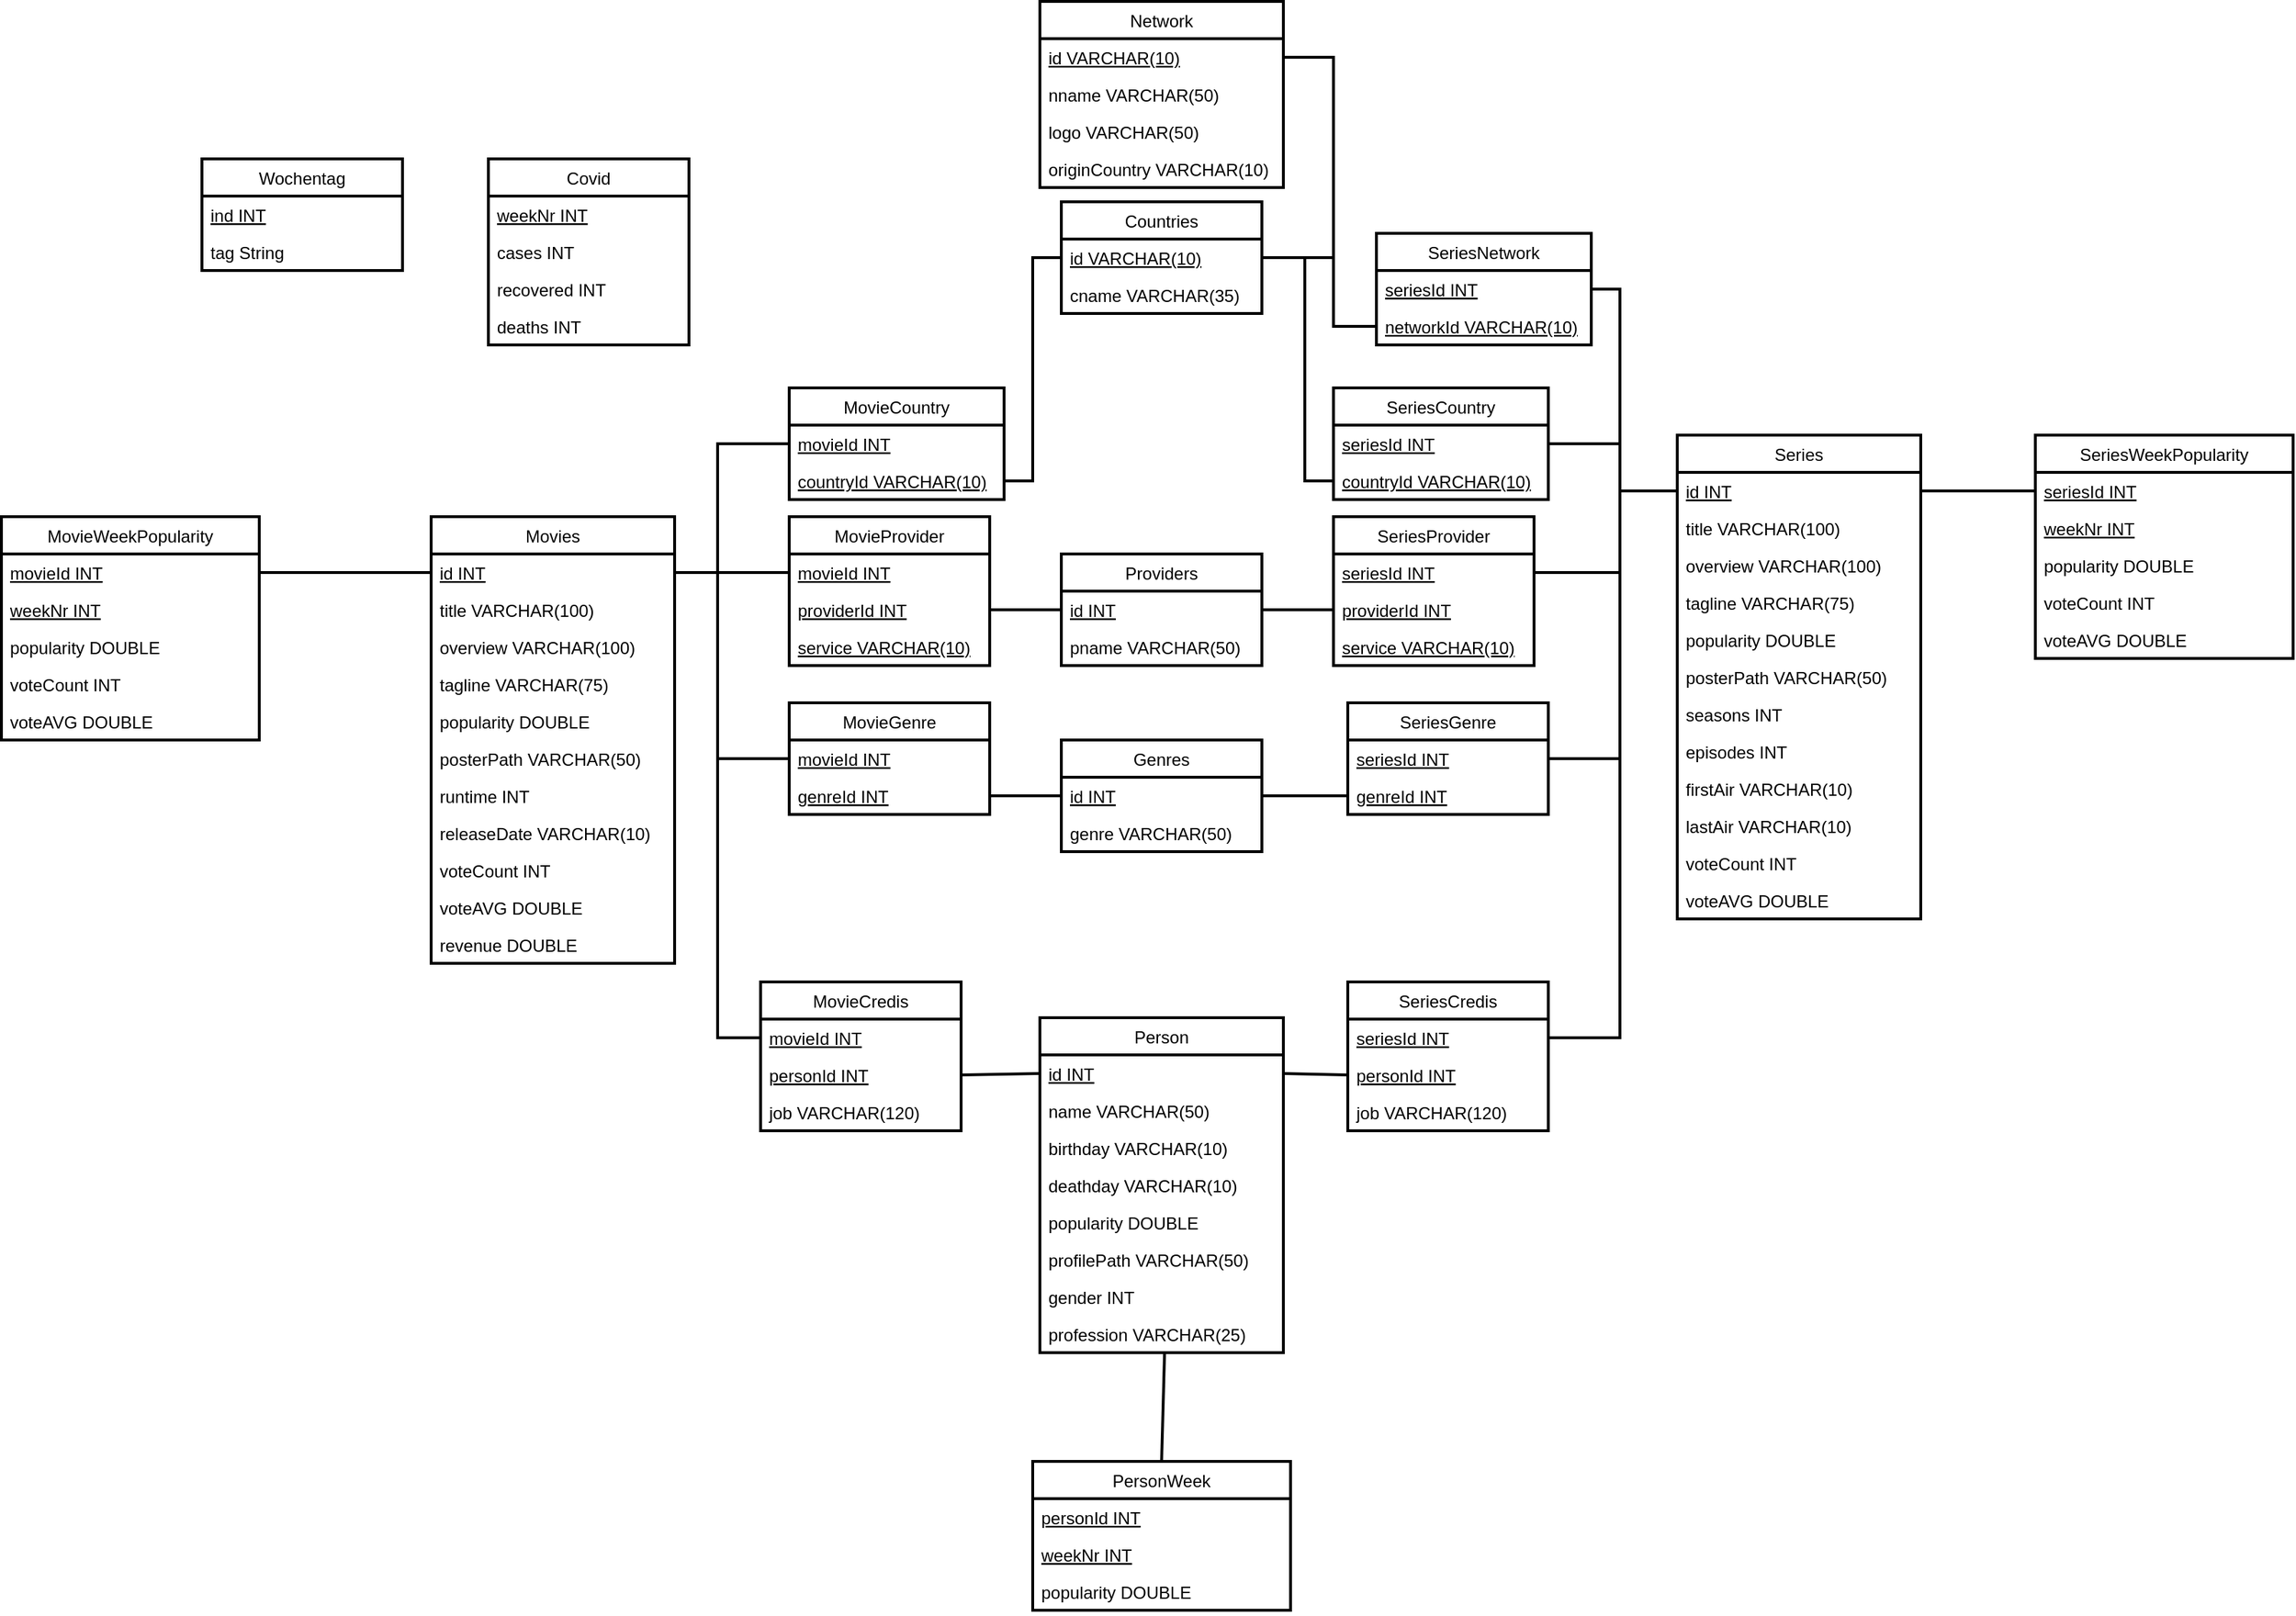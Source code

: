 <mxfile version="14.5.1" type="device"><diagram id="N5qf4eB5oFfuKfm-KICG" name="Seite-1"><mxGraphModel dx="1913" dy="1975" grid="1" gridSize="10" guides="1" tooltips="1" connect="1" arrows="1" fold="1" page="1" pageScale="1" pageWidth="827" pageHeight="1169" math="0" shadow="0"><root><mxCell id="0"/><mxCell id="1" parent="0"/><mxCell id="NU0fD-DpiRiLu9Qi3g50-1" value="Covid" style="swimlane;fontStyle=0;childLayout=stackLayout;horizontal=1;startSize=26;fillColor=none;horizontalStack=0;resizeParent=1;resizeParentMax=0;resizeLast=0;collapsible=1;marginBottom=0;strokeWidth=2;" parent="1" vertex="1"><mxGeometry x="120" y="80" width="140" height="130" as="geometry"/></mxCell><mxCell id="NU0fD-DpiRiLu9Qi3g50-2" value="weekNr INT" style="text;strokeColor=none;fillColor=none;align=left;verticalAlign=top;spacingLeft=4;spacingRight=4;overflow=hidden;rotatable=0;points=[[0,0.5],[1,0.5]];portConstraint=eastwest;fontStyle=4;strokeWidth=2;" parent="NU0fD-DpiRiLu9Qi3g50-1" vertex="1"><mxGeometry y="26" width="140" height="26" as="geometry"/></mxCell><mxCell id="NU0fD-DpiRiLu9Qi3g50-3" value="cases INT" style="text;strokeColor=none;fillColor=none;align=left;verticalAlign=top;spacingLeft=4;spacingRight=4;overflow=hidden;rotatable=0;points=[[0,0.5],[1,0.5]];portConstraint=eastwest;strokeWidth=2;" parent="NU0fD-DpiRiLu9Qi3g50-1" vertex="1"><mxGeometry y="52" width="140" height="26" as="geometry"/></mxCell><mxCell id="NU0fD-DpiRiLu9Qi3g50-4" value="recovered INT" style="text;strokeColor=none;fillColor=none;align=left;verticalAlign=top;spacingLeft=4;spacingRight=4;overflow=hidden;rotatable=0;points=[[0,0.5],[1,0.5]];portConstraint=eastwest;strokeWidth=2;" parent="NU0fD-DpiRiLu9Qi3g50-1" vertex="1"><mxGeometry y="78" width="140" height="26" as="geometry"/></mxCell><mxCell id="NU0fD-DpiRiLu9Qi3g50-5" value="deaths INT" style="text;strokeColor=none;fillColor=none;align=left;verticalAlign=top;spacingLeft=4;spacingRight=4;overflow=hidden;rotatable=0;points=[[0,0.5],[1,0.5]];portConstraint=eastwest;strokeWidth=2;" parent="NU0fD-DpiRiLu9Qi3g50-1" vertex="1"><mxGeometry y="104" width="140" height="26" as="geometry"/></mxCell><mxCell id="NU0fD-DpiRiLu9Qi3g50-6" value="Countries" style="swimlane;fontStyle=0;childLayout=stackLayout;horizontal=1;startSize=26;fillColor=none;horizontalStack=0;resizeParent=1;resizeParentMax=0;resizeLast=0;collapsible=1;marginBottom=0;strokeWidth=2;" parent="1" vertex="1"><mxGeometry x="520" y="110" width="140" height="78" as="geometry"/></mxCell><mxCell id="NU0fD-DpiRiLu9Qi3g50-7" value="id VARCHAR(10)" style="text;strokeColor=none;fillColor=none;align=left;verticalAlign=top;spacingLeft=4;spacingRight=4;overflow=hidden;rotatable=0;points=[[0,0.5],[1,0.5]];portConstraint=eastwest;fontStyle=4;strokeWidth=2;" parent="NU0fD-DpiRiLu9Qi3g50-6" vertex="1"><mxGeometry y="26" width="140" height="26" as="geometry"/></mxCell><mxCell id="NU0fD-DpiRiLu9Qi3g50-8" value="cname VARCHAR(35)" style="text;strokeColor=none;fillColor=none;align=left;verticalAlign=top;spacingLeft=4;spacingRight=4;overflow=hidden;rotatable=0;points=[[0,0.5],[1,0.5]];portConstraint=eastwest;strokeWidth=2;" parent="NU0fD-DpiRiLu9Qi3g50-6" vertex="1"><mxGeometry y="52" width="140" height="26" as="geometry"/></mxCell><mxCell id="NU0fD-DpiRiLu9Qi3g50-11" value="Providers" style="swimlane;fontStyle=0;childLayout=stackLayout;horizontal=1;startSize=26;fillColor=none;horizontalStack=0;resizeParent=1;resizeParentMax=0;resizeLast=0;collapsible=1;marginBottom=0;strokeWidth=2;" parent="1" vertex="1"><mxGeometry x="520" y="356" width="140" height="78" as="geometry"/></mxCell><mxCell id="NU0fD-DpiRiLu9Qi3g50-12" value="id INT" style="text;strokeColor=none;fillColor=none;align=left;verticalAlign=top;spacingLeft=4;spacingRight=4;overflow=hidden;rotatable=0;points=[[0,0.5],[1,0.5]];portConstraint=eastwest;fontStyle=4;strokeWidth=2;" parent="NU0fD-DpiRiLu9Qi3g50-11" vertex="1"><mxGeometry y="26" width="140" height="26" as="geometry"/></mxCell><mxCell id="NU0fD-DpiRiLu9Qi3g50-13" value="pname VARCHAR(50)" style="text;strokeColor=none;fillColor=none;align=left;verticalAlign=top;spacingLeft=4;spacingRight=4;overflow=hidden;rotatable=0;points=[[0,0.5],[1,0.5]];portConstraint=eastwest;strokeWidth=2;" parent="NU0fD-DpiRiLu9Qi3g50-11" vertex="1"><mxGeometry y="52" width="140" height="26" as="geometry"/></mxCell><mxCell id="NU0fD-DpiRiLu9Qi3g50-14" value="Network" style="swimlane;fontStyle=0;childLayout=stackLayout;horizontal=1;startSize=26;fillColor=none;horizontalStack=0;resizeParent=1;resizeParentMax=0;resizeLast=0;collapsible=1;marginBottom=0;strokeWidth=2;" parent="1" vertex="1"><mxGeometry x="505" y="-30" width="170" height="130" as="geometry"/></mxCell><mxCell id="NU0fD-DpiRiLu9Qi3g50-15" value="id VARCHAR(10)" style="text;strokeColor=none;fillColor=none;align=left;verticalAlign=top;spacingLeft=4;spacingRight=4;overflow=hidden;rotatable=0;points=[[0,0.5],[1,0.5]];portConstraint=eastwest;fontStyle=4;strokeWidth=2;" parent="NU0fD-DpiRiLu9Qi3g50-14" vertex="1"><mxGeometry y="26" width="170" height="26" as="geometry"/></mxCell><mxCell id="NU0fD-DpiRiLu9Qi3g50-16" value="nname VARCHAR(50)" style="text;strokeColor=none;fillColor=none;align=left;verticalAlign=top;spacingLeft=4;spacingRight=4;overflow=hidden;rotatable=0;points=[[0,0.5],[1,0.5]];portConstraint=eastwest;strokeWidth=2;" parent="NU0fD-DpiRiLu9Qi3g50-14" vertex="1"><mxGeometry y="52" width="170" height="26" as="geometry"/></mxCell><mxCell id="NU0fD-DpiRiLu9Qi3g50-17" value="logo VARCHAR(50)" style="text;strokeColor=none;fillColor=none;align=left;verticalAlign=top;spacingLeft=4;spacingRight=4;overflow=hidden;rotatable=0;points=[[0,0.5],[1,0.5]];portConstraint=eastwest;strokeWidth=2;" parent="NU0fD-DpiRiLu9Qi3g50-14" vertex="1"><mxGeometry y="78" width="170" height="26" as="geometry"/></mxCell><mxCell id="NU0fD-DpiRiLu9Qi3g50-18" value="originCountry VARCHAR(10)" style="text;strokeColor=none;fillColor=none;align=left;verticalAlign=top;spacingLeft=4;spacingRight=4;overflow=hidden;rotatable=0;points=[[0,0.5],[1,0.5]];portConstraint=eastwest;strokeWidth=2;" parent="NU0fD-DpiRiLu9Qi3g50-14" vertex="1"><mxGeometry y="104" width="170" height="26" as="geometry"/></mxCell><mxCell id="NU0fD-DpiRiLu9Qi3g50-20" value="Movies" style="swimlane;fontStyle=0;childLayout=stackLayout;horizontal=1;startSize=26;fillColor=none;horizontalStack=0;resizeParent=1;resizeParentMax=0;resizeLast=0;collapsible=1;marginBottom=0;strokeWidth=2;" parent="1" vertex="1"><mxGeometry x="80" y="330" width="170" height="312" as="geometry"/></mxCell><mxCell id="NU0fD-DpiRiLu9Qi3g50-21" value="id INT" style="text;strokeColor=none;fillColor=none;align=left;verticalAlign=top;spacingLeft=4;spacingRight=4;overflow=hidden;rotatable=0;points=[[0,0.5],[1,0.5]];portConstraint=eastwest;fontStyle=4;strokeWidth=2;" parent="NU0fD-DpiRiLu9Qi3g50-20" vertex="1"><mxGeometry y="26" width="170" height="26" as="geometry"/></mxCell><mxCell id="NU0fD-DpiRiLu9Qi3g50-22" value="title VARCHAR(100)" style="text;strokeColor=none;fillColor=none;align=left;verticalAlign=top;spacingLeft=4;spacingRight=4;overflow=hidden;rotatable=0;points=[[0,0.5],[1,0.5]];portConstraint=eastwest;strokeWidth=2;" parent="NU0fD-DpiRiLu9Qi3g50-20" vertex="1"><mxGeometry y="52" width="170" height="26" as="geometry"/></mxCell><mxCell id="NU0fD-DpiRiLu9Qi3g50-23" value="overview VARCHAR(100)" style="text;strokeColor=none;fillColor=none;align=left;verticalAlign=top;spacingLeft=4;spacingRight=4;overflow=hidden;rotatable=0;points=[[0,0.5],[1,0.5]];portConstraint=eastwest;strokeWidth=2;" parent="NU0fD-DpiRiLu9Qi3g50-20" vertex="1"><mxGeometry y="78" width="170" height="26" as="geometry"/></mxCell><mxCell id="NU0fD-DpiRiLu9Qi3g50-28" value="tagline VARCHAR(75)" style="text;strokeColor=none;fillColor=none;align=left;verticalAlign=top;spacingLeft=4;spacingRight=4;overflow=hidden;rotatable=0;points=[[0,0.5],[1,0.5]];portConstraint=eastwest;strokeWidth=2;" parent="NU0fD-DpiRiLu9Qi3g50-20" vertex="1"><mxGeometry y="104" width="170" height="26" as="geometry"/></mxCell><mxCell id="NU0fD-DpiRiLu9Qi3g50-24" value="popularity DOUBLE" style="text;strokeColor=none;fillColor=none;align=left;verticalAlign=top;spacingLeft=4;spacingRight=4;overflow=hidden;rotatable=0;points=[[0,0.5],[1,0.5]];portConstraint=eastwest;strokeWidth=2;" parent="NU0fD-DpiRiLu9Qi3g50-20" vertex="1"><mxGeometry y="130" width="170" height="26" as="geometry"/></mxCell><mxCell id="NU0fD-DpiRiLu9Qi3g50-30" value="posterPath VARCHAR(50)" style="text;strokeColor=none;fillColor=none;align=left;verticalAlign=top;spacingLeft=4;spacingRight=4;overflow=hidden;rotatable=0;points=[[0,0.5],[1,0.5]];portConstraint=eastwest;strokeWidth=2;" parent="NU0fD-DpiRiLu9Qi3g50-20" vertex="1"><mxGeometry y="156" width="170" height="26" as="geometry"/></mxCell><mxCell id="NU0fD-DpiRiLu9Qi3g50-26" value="runtime INT" style="text;strokeColor=none;fillColor=none;align=left;verticalAlign=top;spacingLeft=4;spacingRight=4;overflow=hidden;rotatable=0;points=[[0,0.5],[1,0.5]];portConstraint=eastwest;strokeWidth=2;" parent="NU0fD-DpiRiLu9Qi3g50-20" vertex="1"><mxGeometry y="182" width="170" height="26" as="geometry"/></mxCell><mxCell id="NU0fD-DpiRiLu9Qi3g50-31" value="releaseDate VARCHAR(10)" style="text;strokeColor=none;fillColor=none;align=left;verticalAlign=top;spacingLeft=4;spacingRight=4;overflow=hidden;rotatable=0;points=[[0,0.5],[1,0.5]];portConstraint=eastwest;strokeWidth=2;" parent="NU0fD-DpiRiLu9Qi3g50-20" vertex="1"><mxGeometry y="208" width="170" height="26" as="geometry"/></mxCell><mxCell id="NU0fD-DpiRiLu9Qi3g50-25" value="voteCount INT" style="text;strokeColor=none;fillColor=none;align=left;verticalAlign=top;spacingLeft=4;spacingRight=4;overflow=hidden;rotatable=0;points=[[0,0.5],[1,0.5]];portConstraint=eastwest;strokeWidth=2;" parent="NU0fD-DpiRiLu9Qi3g50-20" vertex="1"><mxGeometry y="234" width="170" height="26" as="geometry"/></mxCell><mxCell id="NU0fD-DpiRiLu9Qi3g50-27" value="voteAVG DOUBLE" style="text;strokeColor=none;fillColor=none;align=left;verticalAlign=top;spacingLeft=4;spacingRight=4;overflow=hidden;rotatable=0;points=[[0,0.5],[1,0.5]];portConstraint=eastwest;strokeWidth=2;" parent="NU0fD-DpiRiLu9Qi3g50-20" vertex="1"><mxGeometry y="260" width="170" height="26" as="geometry"/></mxCell><mxCell id="NU0fD-DpiRiLu9Qi3g50-29" value="revenue DOUBLE" style="text;strokeColor=none;fillColor=none;align=left;verticalAlign=top;spacingLeft=4;spacingRight=4;overflow=hidden;rotatable=0;points=[[0,0.5],[1,0.5]];portConstraint=eastwest;strokeWidth=2;" parent="NU0fD-DpiRiLu9Qi3g50-20" vertex="1"><mxGeometry y="286" width="170" height="26" as="geometry"/></mxCell><mxCell id="NU0fD-DpiRiLu9Qi3g50-32" value="MovieProvider" style="swimlane;fontStyle=0;childLayout=stackLayout;horizontal=1;startSize=26;fillColor=none;horizontalStack=0;resizeParent=1;resizeParentMax=0;resizeLast=0;collapsible=1;marginBottom=0;strokeWidth=2;" parent="1" vertex="1"><mxGeometry x="330" y="330" width="140" height="104" as="geometry"/></mxCell><mxCell id="NU0fD-DpiRiLu9Qi3g50-33" value="movieId INT" style="text;strokeColor=none;fillColor=none;align=left;verticalAlign=top;spacingLeft=4;spacingRight=4;overflow=hidden;rotatable=0;points=[[0,0.5],[1,0.5]];portConstraint=eastwest;fontStyle=4;strokeWidth=2;" parent="NU0fD-DpiRiLu9Qi3g50-32" vertex="1"><mxGeometry y="26" width="140" height="26" as="geometry"/></mxCell><mxCell id="NU0fD-DpiRiLu9Qi3g50-35" value="providerId INT" style="text;strokeColor=none;fillColor=none;align=left;verticalAlign=top;spacingLeft=4;spacingRight=4;overflow=hidden;rotatable=0;points=[[0,0.5],[1,0.5]];portConstraint=eastwest;fontStyle=4;strokeWidth=2;" parent="NU0fD-DpiRiLu9Qi3g50-32" vertex="1"><mxGeometry y="52" width="140" height="26" as="geometry"/></mxCell><mxCell id="NU0fD-DpiRiLu9Qi3g50-36" value="service VARCHAR(10)" style="text;strokeColor=none;fillColor=none;align=left;verticalAlign=top;spacingLeft=4;spacingRight=4;overflow=hidden;rotatable=0;points=[[0,0.5],[1,0.5]];portConstraint=eastwest;fontStyle=4;strokeWidth=2;" parent="NU0fD-DpiRiLu9Qi3g50-32" vertex="1"><mxGeometry y="78" width="140" height="26" as="geometry"/></mxCell><mxCell id="NU0fD-DpiRiLu9Qi3g50-37" value="" style="endArrow=none;html=1;rounded=0;exitX=1;exitY=0.5;exitDx=0;exitDy=0;entryX=0;entryY=0.5;entryDx=0;entryDy=0;strokeWidth=2;" parent="1" source="NU0fD-DpiRiLu9Qi3g50-35" target="NU0fD-DpiRiLu9Qi3g50-12" edge="1"><mxGeometry relative="1" as="geometry"><mxPoint x="560" y="430" as="sourcePoint"/><mxPoint x="720" y="430" as="targetPoint"/><Array as="points"><mxPoint x="500" y="395"/></Array></mxGeometry></mxCell><mxCell id="NU0fD-DpiRiLu9Qi3g50-38" value="" style="endArrow=none;html=1;rounded=0;exitX=0;exitY=0.5;exitDx=0;exitDy=0;entryX=1;entryY=0.5;entryDx=0;entryDy=0;strokeWidth=2;" parent="1" source="NU0fD-DpiRiLu9Qi3g50-33" target="NU0fD-DpiRiLu9Qi3g50-21" edge="1"><mxGeometry relative="1" as="geometry"><mxPoint x="440" y="530" as="sourcePoint"/><mxPoint x="600" y="530" as="targetPoint"/></mxGeometry></mxCell><mxCell id="NU0fD-DpiRiLu9Qi3g50-39" value="Genres" style="swimlane;fontStyle=0;childLayout=stackLayout;horizontal=1;startSize=26;fillColor=none;horizontalStack=0;resizeParent=1;resizeParentMax=0;resizeLast=0;collapsible=1;marginBottom=0;strokeWidth=2;" parent="1" vertex="1"><mxGeometry x="520" y="486" width="140" height="78" as="geometry"/></mxCell><mxCell id="NU0fD-DpiRiLu9Qi3g50-40" value="id INT" style="text;strokeColor=none;fillColor=none;align=left;verticalAlign=top;spacingLeft=4;spacingRight=4;overflow=hidden;rotatable=0;points=[[0,0.5],[1,0.5]];portConstraint=eastwest;fontStyle=4;strokeWidth=2;" parent="NU0fD-DpiRiLu9Qi3g50-39" vertex="1"><mxGeometry y="26" width="140" height="26" as="geometry"/></mxCell><mxCell id="NU0fD-DpiRiLu9Qi3g50-41" value="genre VARCHAR(50)" style="text;strokeColor=none;fillColor=none;align=left;verticalAlign=top;spacingLeft=4;spacingRight=4;overflow=hidden;rotatable=0;points=[[0,0.5],[1,0.5]];portConstraint=eastwest;strokeWidth=2;" parent="NU0fD-DpiRiLu9Qi3g50-39" vertex="1"><mxGeometry y="52" width="140" height="26" as="geometry"/></mxCell><mxCell id="NU0fD-DpiRiLu9Qi3g50-42" value="MovieGenre" style="swimlane;fontStyle=0;childLayout=stackLayout;horizontal=1;startSize=26;fillColor=none;horizontalStack=0;resizeParent=1;resizeParentMax=0;resizeLast=0;collapsible=1;marginBottom=0;strokeWidth=2;" parent="1" vertex="1"><mxGeometry x="330" y="460" width="140" height="78" as="geometry"/></mxCell><mxCell id="NU0fD-DpiRiLu9Qi3g50-43" value="movieId INT" style="text;strokeColor=none;fillColor=none;align=left;verticalAlign=top;spacingLeft=4;spacingRight=4;overflow=hidden;rotatable=0;points=[[0,0.5],[1,0.5]];portConstraint=eastwest;fontStyle=4;strokeWidth=2;" parent="NU0fD-DpiRiLu9Qi3g50-42" vertex="1"><mxGeometry y="26" width="140" height="26" as="geometry"/></mxCell><mxCell id="NU0fD-DpiRiLu9Qi3g50-44" value="genreId INT" style="text;strokeColor=none;fillColor=none;align=left;verticalAlign=top;spacingLeft=4;spacingRight=4;overflow=hidden;rotatable=0;points=[[0,0.5],[1,0.5]];portConstraint=eastwest;fontStyle=4;strokeWidth=2;" parent="NU0fD-DpiRiLu9Qi3g50-42" vertex="1"><mxGeometry y="52" width="140" height="26" as="geometry"/></mxCell><mxCell id="NU0fD-DpiRiLu9Qi3g50-46" value="" style="endArrow=none;html=1;rounded=0;exitX=1;exitY=0.5;exitDx=0;exitDy=0;entryX=0;entryY=0.5;entryDx=0;entryDy=0;strokeWidth=2;" parent="1" source="NU0fD-DpiRiLu9Qi3g50-44" target="NU0fD-DpiRiLu9Qi3g50-40" edge="1"><mxGeometry relative="1" as="geometry"><mxPoint x="470" y="570" as="sourcePoint"/><mxPoint x="630" y="570" as="targetPoint"/></mxGeometry></mxCell><mxCell id="NU0fD-DpiRiLu9Qi3g50-47" value="" style="endArrow=none;html=1;rounded=0;exitX=1;exitY=0.5;exitDx=0;exitDy=0;entryX=0;entryY=0.5;entryDx=0;entryDy=0;strokeWidth=2;" parent="1" source="NU0fD-DpiRiLu9Qi3g50-21" target="NU0fD-DpiRiLu9Qi3g50-43" edge="1"><mxGeometry relative="1" as="geometry"><mxPoint x="300" y="600" as="sourcePoint"/><mxPoint x="460" y="600" as="targetPoint"/><Array as="points"><mxPoint x="280" y="369"/><mxPoint x="280" y="499"/></Array></mxGeometry></mxCell><mxCell id="NU0fD-DpiRiLu9Qi3g50-48" value="MovieCountry" style="swimlane;fontStyle=0;childLayout=stackLayout;horizontal=1;startSize=26;fillColor=none;horizontalStack=0;resizeParent=1;resizeParentMax=0;resizeLast=0;collapsible=1;marginBottom=0;strokeWidth=2;" parent="1" vertex="1"><mxGeometry x="330" y="240" width="150" height="78" as="geometry"/></mxCell><mxCell id="NU0fD-DpiRiLu9Qi3g50-49" value="movieId INT" style="text;strokeColor=none;fillColor=none;align=left;verticalAlign=top;spacingLeft=4;spacingRight=4;overflow=hidden;rotatable=0;points=[[0,0.5],[1,0.5]];portConstraint=eastwest;fontStyle=4;strokeWidth=2;" parent="NU0fD-DpiRiLu9Qi3g50-48" vertex="1"><mxGeometry y="26" width="150" height="26" as="geometry"/></mxCell><mxCell id="NU0fD-DpiRiLu9Qi3g50-50" value="countryId VARCHAR(10)" style="text;strokeColor=none;fillColor=none;align=left;verticalAlign=top;spacingLeft=4;spacingRight=4;overflow=hidden;rotatable=0;points=[[0,0.5],[1,0.5]];portConstraint=eastwest;fontStyle=4;strokeWidth=2;" parent="NU0fD-DpiRiLu9Qi3g50-48" vertex="1"><mxGeometry y="52" width="150" height="26" as="geometry"/></mxCell><mxCell id="NU0fD-DpiRiLu9Qi3g50-51" value="" style="endArrow=none;html=1;rounded=0;exitX=1;exitY=0.5;exitDx=0;exitDy=0;entryX=0;entryY=0.5;entryDx=0;entryDy=0;strokeWidth=2;" parent="1" source="NU0fD-DpiRiLu9Qi3g50-21" target="NU0fD-DpiRiLu9Qi3g50-49" edge="1"><mxGeometry relative="1" as="geometry"><mxPoint x="210" y="300" as="sourcePoint"/><mxPoint x="370" y="300" as="targetPoint"/><Array as="points"><mxPoint x="280" y="369"/><mxPoint x="280" y="279"/></Array></mxGeometry></mxCell><mxCell id="NU0fD-DpiRiLu9Qi3g50-52" value="" style="endArrow=none;html=1;rounded=0;entryX=1;entryY=0.5;entryDx=0;entryDy=0;exitX=0;exitY=0.5;exitDx=0;exitDy=0;strokeWidth=2;" parent="1" source="NU0fD-DpiRiLu9Qi3g50-7" target="NU0fD-DpiRiLu9Qi3g50-50" edge="1"><mxGeometry relative="1" as="geometry"><mxPoint x="550" y="149" as="sourcePoint"/><mxPoint x="680" y="190" as="targetPoint"/><Array as="points"><mxPoint x="500" y="149"/><mxPoint x="500" y="305"/></Array></mxGeometry></mxCell><mxCell id="NU0fD-DpiRiLu9Qi3g50-53" value="" style="endArrow=none;html=1;rounded=0;exitX=1;exitY=0.5;exitDx=0;exitDy=0;entryX=1;entryY=0.5;entryDx=0;entryDy=0;strokeWidth=2;" parent="1" source="NU0fD-DpiRiLu9Qi3g50-7" target="NU0fD-DpiRiLu9Qi3g50-15" edge="1"><mxGeometry relative="1" as="geometry"><mxPoint x="730" y="210" as="sourcePoint"/><mxPoint x="740" y="97" as="targetPoint"/><Array as="points"><mxPoint x="710" y="149"/><mxPoint x="710" y="9"/></Array></mxGeometry></mxCell><mxCell id="NU0fD-DpiRiLu9Qi3g50-54" value="MovieWeekPopularity" style="swimlane;fontStyle=0;childLayout=stackLayout;horizontal=1;startSize=26;fillColor=none;horizontalStack=0;resizeParent=1;resizeParentMax=0;resizeLast=0;collapsible=1;marginBottom=0;strokeWidth=2;" parent="1" vertex="1"><mxGeometry x="-220" y="330" width="180" height="156" as="geometry"/></mxCell><mxCell id="NU0fD-DpiRiLu9Qi3g50-55" value="movieId INT" style="text;strokeColor=none;fillColor=none;align=left;verticalAlign=top;spacingLeft=4;spacingRight=4;overflow=hidden;rotatable=0;points=[[0,0.5],[1,0.5]];portConstraint=eastwest;fontStyle=4;strokeWidth=2;" parent="NU0fD-DpiRiLu9Qi3g50-54" vertex="1"><mxGeometry y="26" width="180" height="26" as="geometry"/></mxCell><mxCell id="NU0fD-DpiRiLu9Qi3g50-56" value="weekNr INT" style="text;strokeColor=none;fillColor=none;align=left;verticalAlign=top;spacingLeft=4;spacingRight=4;overflow=hidden;rotatable=0;points=[[0,0.5],[1,0.5]];portConstraint=eastwest;fontStyle=4;strokeWidth=2;" parent="NU0fD-DpiRiLu9Qi3g50-54" vertex="1"><mxGeometry y="52" width="180" height="26" as="geometry"/></mxCell><mxCell id="NU0fD-DpiRiLu9Qi3g50-57" value="popularity DOUBLE" style="text;strokeColor=none;fillColor=none;align=left;verticalAlign=top;spacingLeft=4;spacingRight=4;overflow=hidden;rotatable=0;points=[[0,0.5],[1,0.5]];portConstraint=eastwest;strokeWidth=2;" parent="NU0fD-DpiRiLu9Qi3g50-54" vertex="1"><mxGeometry y="78" width="180" height="26" as="geometry"/></mxCell><mxCell id="NU0fD-DpiRiLu9Qi3g50-58" value="voteCount INT" style="text;strokeColor=none;fillColor=none;align=left;verticalAlign=top;spacingLeft=4;spacingRight=4;overflow=hidden;rotatable=0;points=[[0,0.5],[1,0.5]];portConstraint=eastwest;strokeWidth=2;" parent="NU0fD-DpiRiLu9Qi3g50-54" vertex="1"><mxGeometry y="104" width="180" height="26" as="geometry"/></mxCell><mxCell id="NU0fD-DpiRiLu9Qi3g50-59" value="voteAVG DOUBLE" style="text;strokeColor=none;fillColor=none;align=left;verticalAlign=top;spacingLeft=4;spacingRight=4;overflow=hidden;rotatable=0;points=[[0,0.5],[1,0.5]];portConstraint=eastwest;strokeWidth=2;" parent="NU0fD-DpiRiLu9Qi3g50-54" vertex="1"><mxGeometry y="130" width="180" height="26" as="geometry"/></mxCell><mxCell id="NU0fD-DpiRiLu9Qi3g50-60" value="" style="endArrow=none;html=1;rounded=0;exitX=1;exitY=0.5;exitDx=0;exitDy=0;entryX=0;entryY=0.5;entryDx=0;entryDy=0;strokeWidth=2;" parent="1" source="NU0fD-DpiRiLu9Qi3g50-55" target="NU0fD-DpiRiLu9Qi3g50-21" edge="1"><mxGeometry relative="1" as="geometry"><mxPoint x="-90" y="530" as="sourcePoint"/><mxPoint x="70" y="530" as="targetPoint"/></mxGeometry></mxCell><mxCell id="NU0fD-DpiRiLu9Qi3g50-61" value="Series" style="swimlane;fontStyle=0;childLayout=stackLayout;horizontal=1;startSize=26;fillColor=none;horizontalStack=0;resizeParent=1;resizeParentMax=0;resizeLast=0;collapsible=1;marginBottom=0;strokeWidth=2;" parent="1" vertex="1"><mxGeometry x="950" y="273" width="170" height="338" as="geometry"/></mxCell><mxCell id="NU0fD-DpiRiLu9Qi3g50-62" value="id INT" style="text;strokeColor=none;fillColor=none;align=left;verticalAlign=top;spacingLeft=4;spacingRight=4;overflow=hidden;rotatable=0;points=[[0,0.5],[1,0.5]];portConstraint=eastwest;fontStyle=4;strokeWidth=2;" parent="NU0fD-DpiRiLu9Qi3g50-61" vertex="1"><mxGeometry y="26" width="170" height="26" as="geometry"/></mxCell><mxCell id="NU0fD-DpiRiLu9Qi3g50-63" value="title VARCHAR(100)" style="text;strokeColor=none;fillColor=none;align=left;verticalAlign=top;spacingLeft=4;spacingRight=4;overflow=hidden;rotatable=0;points=[[0,0.5],[1,0.5]];portConstraint=eastwest;strokeWidth=2;" parent="NU0fD-DpiRiLu9Qi3g50-61" vertex="1"><mxGeometry y="52" width="170" height="26" as="geometry"/></mxCell><mxCell id="NU0fD-DpiRiLu9Qi3g50-64" value="overview VARCHAR(100)" style="text;strokeColor=none;fillColor=none;align=left;verticalAlign=top;spacingLeft=4;spacingRight=4;overflow=hidden;rotatable=0;points=[[0,0.5],[1,0.5]];portConstraint=eastwest;strokeWidth=2;" parent="NU0fD-DpiRiLu9Qi3g50-61" vertex="1"><mxGeometry y="78" width="170" height="26" as="geometry"/></mxCell><mxCell id="NU0fD-DpiRiLu9Qi3g50-65" value="tagline VARCHAR(75)" style="text;strokeColor=none;fillColor=none;align=left;verticalAlign=top;spacingLeft=4;spacingRight=4;overflow=hidden;rotatable=0;points=[[0,0.5],[1,0.5]];portConstraint=eastwest;strokeWidth=2;" parent="NU0fD-DpiRiLu9Qi3g50-61" vertex="1"><mxGeometry y="104" width="170" height="26" as="geometry"/></mxCell><mxCell id="NU0fD-DpiRiLu9Qi3g50-66" value="popularity DOUBLE" style="text;strokeColor=none;fillColor=none;align=left;verticalAlign=top;spacingLeft=4;spacingRight=4;overflow=hidden;rotatable=0;points=[[0,0.5],[1,0.5]];portConstraint=eastwest;strokeWidth=2;" parent="NU0fD-DpiRiLu9Qi3g50-61" vertex="1"><mxGeometry y="130" width="170" height="26" as="geometry"/></mxCell><mxCell id="NU0fD-DpiRiLu9Qi3g50-67" value="posterPath VARCHAR(50)" style="text;strokeColor=none;fillColor=none;align=left;verticalAlign=top;spacingLeft=4;spacingRight=4;overflow=hidden;rotatable=0;points=[[0,0.5],[1,0.5]];portConstraint=eastwest;strokeWidth=2;" parent="NU0fD-DpiRiLu9Qi3g50-61" vertex="1"><mxGeometry y="156" width="170" height="26" as="geometry"/></mxCell><mxCell id="NU0fD-DpiRiLu9Qi3g50-68" value="seasons INT" style="text;strokeColor=none;fillColor=none;align=left;verticalAlign=top;spacingLeft=4;spacingRight=4;overflow=hidden;rotatable=0;points=[[0,0.5],[1,0.5]];portConstraint=eastwest;strokeWidth=2;" parent="NU0fD-DpiRiLu9Qi3g50-61" vertex="1"><mxGeometry y="182" width="170" height="26" as="geometry"/></mxCell><mxCell id="NU0fD-DpiRiLu9Qi3g50-74" value="episodes INT" style="text;strokeColor=none;fillColor=none;align=left;verticalAlign=top;spacingLeft=4;spacingRight=4;overflow=hidden;rotatable=0;points=[[0,0.5],[1,0.5]];portConstraint=eastwest;strokeWidth=2;" parent="NU0fD-DpiRiLu9Qi3g50-61" vertex="1"><mxGeometry y="208" width="170" height="26" as="geometry"/></mxCell><mxCell id="NU0fD-DpiRiLu9Qi3g50-69" value="firstAir VARCHAR(10)" style="text;strokeColor=none;fillColor=none;align=left;verticalAlign=top;spacingLeft=4;spacingRight=4;overflow=hidden;rotatable=0;points=[[0,0.5],[1,0.5]];portConstraint=eastwest;strokeWidth=2;" parent="NU0fD-DpiRiLu9Qi3g50-61" vertex="1"><mxGeometry y="234" width="170" height="26" as="geometry"/></mxCell><mxCell id="NU0fD-DpiRiLu9Qi3g50-73" value="lastAir VARCHAR(10)" style="text;strokeColor=none;fillColor=none;align=left;verticalAlign=top;spacingLeft=4;spacingRight=4;overflow=hidden;rotatable=0;points=[[0,0.5],[1,0.5]];portConstraint=eastwest;strokeWidth=2;" parent="NU0fD-DpiRiLu9Qi3g50-61" vertex="1"><mxGeometry y="260" width="170" height="26" as="geometry"/></mxCell><mxCell id="NU0fD-DpiRiLu9Qi3g50-70" value="voteCount INT" style="text;strokeColor=none;fillColor=none;align=left;verticalAlign=top;spacingLeft=4;spacingRight=4;overflow=hidden;rotatable=0;points=[[0,0.5],[1,0.5]];portConstraint=eastwest;strokeWidth=2;" parent="NU0fD-DpiRiLu9Qi3g50-61" vertex="1"><mxGeometry y="286" width="170" height="26" as="geometry"/></mxCell><mxCell id="NU0fD-DpiRiLu9Qi3g50-71" value="voteAVG DOUBLE" style="text;strokeColor=none;fillColor=none;align=left;verticalAlign=top;spacingLeft=4;spacingRight=4;overflow=hidden;rotatable=0;points=[[0,0.5],[1,0.5]];portConstraint=eastwest;strokeWidth=2;" parent="NU0fD-DpiRiLu9Qi3g50-61" vertex="1"><mxGeometry y="312" width="170" height="26" as="geometry"/></mxCell><mxCell id="NU0fD-DpiRiLu9Qi3g50-75" value="" style="endArrow=none;html=1;rounded=0;entryX=0;entryY=0.5;entryDx=0;entryDy=0;exitX=1;exitY=0.5;exitDx=0;exitDy=0;strokeWidth=2;" parent="1" source="NU0fD-DpiRiLu9Qi3g50-40" target="NU0fD-DpiRiLu9Qi3g50-78" edge="1"><mxGeometry relative="1" as="geometry"><mxPoint x="710" y="380" as="sourcePoint"/><mxPoint x="870" y="380" as="targetPoint"/></mxGeometry></mxCell><mxCell id="NU0fD-DpiRiLu9Qi3g50-76" value="SeriesGenre" style="swimlane;fontStyle=0;childLayout=stackLayout;horizontal=1;startSize=26;fillColor=none;horizontalStack=0;resizeParent=1;resizeParentMax=0;resizeLast=0;collapsible=1;marginBottom=0;strokeWidth=2;" parent="1" vertex="1"><mxGeometry x="720" y="460" width="140" height="78" as="geometry"/></mxCell><mxCell id="NU0fD-DpiRiLu9Qi3g50-77" value="seriesId INT" style="text;strokeColor=none;fillColor=none;align=left;verticalAlign=top;spacingLeft=4;spacingRight=4;overflow=hidden;rotatable=0;points=[[0,0.5],[1,0.5]];portConstraint=eastwest;fontStyle=4;strokeWidth=2;" parent="NU0fD-DpiRiLu9Qi3g50-76" vertex="1"><mxGeometry y="26" width="140" height="26" as="geometry"/></mxCell><mxCell id="NU0fD-DpiRiLu9Qi3g50-78" value="genreId INT" style="text;strokeColor=none;fillColor=none;align=left;verticalAlign=top;spacingLeft=4;spacingRight=4;overflow=hidden;rotatable=0;points=[[0,0.5],[1,0.5]];portConstraint=eastwest;fontStyle=4;strokeWidth=2;" parent="NU0fD-DpiRiLu9Qi3g50-76" vertex="1"><mxGeometry y="52" width="140" height="26" as="geometry"/></mxCell><mxCell id="NU0fD-DpiRiLu9Qi3g50-79" value="" style="endArrow=none;html=1;rounded=0;exitX=1;exitY=0.5;exitDx=0;exitDy=0;entryX=0;entryY=0.5;entryDx=0;entryDy=0;strokeWidth=2;" parent="1" source="NU0fD-DpiRiLu9Qi3g50-77" target="NU0fD-DpiRiLu9Qi3g50-62" edge="1"><mxGeometry relative="1" as="geometry"><mxPoint x="860" y="590" as="sourcePoint"/><mxPoint x="1020" y="590" as="targetPoint"/><Array as="points"><mxPoint x="910" y="499"/><mxPoint x="910" y="312"/></Array></mxGeometry></mxCell><mxCell id="NU0fD-DpiRiLu9Qi3g50-80" value="SeriesCountry" style="swimlane;fontStyle=0;childLayout=stackLayout;horizontal=1;startSize=26;fillColor=none;horizontalStack=0;resizeParent=1;resizeParentMax=0;resizeLast=0;collapsible=1;marginBottom=0;strokeWidth=2;" parent="1" vertex="1"><mxGeometry x="710" y="240" width="150" height="78" as="geometry"/></mxCell><mxCell id="NU0fD-DpiRiLu9Qi3g50-81" value="seriesId INT" style="text;strokeColor=none;fillColor=none;align=left;verticalAlign=top;spacingLeft=4;spacingRight=4;overflow=hidden;rotatable=0;points=[[0,0.5],[1,0.5]];portConstraint=eastwest;fontStyle=4;strokeWidth=2;" parent="NU0fD-DpiRiLu9Qi3g50-80" vertex="1"><mxGeometry y="26" width="150" height="26" as="geometry"/></mxCell><mxCell id="NU0fD-DpiRiLu9Qi3g50-82" value="countryId VARCHAR(10)" style="text;strokeColor=none;fillColor=none;align=left;verticalAlign=top;spacingLeft=4;spacingRight=4;overflow=hidden;rotatable=0;points=[[0,0.5],[1,0.5]];portConstraint=eastwest;fontStyle=4;strokeWidth=2;" parent="NU0fD-DpiRiLu9Qi3g50-80" vertex="1"><mxGeometry y="52" width="150" height="26" as="geometry"/></mxCell><mxCell id="NU0fD-DpiRiLu9Qi3g50-83" value="" style="endArrow=none;html=1;rounded=0;exitX=1;exitY=0.5;exitDx=0;exitDy=0;entryX=0;entryY=0.5;entryDx=0;entryDy=0;strokeWidth=2;" parent="1" source="NU0fD-DpiRiLu9Qi3g50-81" target="NU0fD-DpiRiLu9Qi3g50-62" edge="1"><mxGeometry relative="1" as="geometry"><mxPoint x="740" y="380" as="sourcePoint"/><mxPoint x="900" y="380" as="targetPoint"/><Array as="points"><mxPoint x="910" y="279"/><mxPoint x="910" y="312"/></Array></mxGeometry></mxCell><mxCell id="NU0fD-DpiRiLu9Qi3g50-84" value="" style="endArrow=none;html=1;rounded=0;exitX=0;exitY=0.5;exitDx=0;exitDy=0;entryX=1;entryY=0.5;entryDx=0;entryDy=0;strokeWidth=2;" parent="1" source="NU0fD-DpiRiLu9Qi3g50-82" target="NU0fD-DpiRiLu9Qi3g50-7" edge="1"><mxGeometry relative="1" as="geometry"><mxPoint x="580" y="220" as="sourcePoint"/><mxPoint x="740" y="220" as="targetPoint"/><Array as="points"><mxPoint x="690" y="305"/><mxPoint x="690" y="149"/></Array></mxGeometry></mxCell><mxCell id="NU0fD-DpiRiLu9Qi3g50-85" value="SeriesNetwork" style="swimlane;fontStyle=0;childLayout=stackLayout;horizontal=1;startSize=26;fillColor=none;horizontalStack=0;resizeParent=1;resizeParentMax=0;resizeLast=0;collapsible=1;marginBottom=0;strokeWidth=2;" parent="1" vertex="1"><mxGeometry x="740" y="132" width="150" height="78" as="geometry"/></mxCell><mxCell id="NU0fD-DpiRiLu9Qi3g50-86" value="seriesId INT" style="text;strokeColor=none;fillColor=none;align=left;verticalAlign=top;spacingLeft=4;spacingRight=4;overflow=hidden;rotatable=0;points=[[0,0.5],[1,0.5]];portConstraint=eastwest;fontStyle=4;strokeWidth=2;" parent="NU0fD-DpiRiLu9Qi3g50-85" vertex="1"><mxGeometry y="26" width="150" height="26" as="geometry"/></mxCell><mxCell id="NU0fD-DpiRiLu9Qi3g50-87" value="networkId VARCHAR(10)" style="text;strokeColor=none;fillColor=none;align=left;verticalAlign=top;spacingLeft=4;spacingRight=4;overflow=hidden;rotatable=0;points=[[0,0.5],[1,0.5]];portConstraint=eastwest;fontStyle=4;strokeWidth=2;" parent="NU0fD-DpiRiLu9Qi3g50-85" vertex="1"><mxGeometry y="52" width="150" height="26" as="geometry"/></mxCell><mxCell id="NU0fD-DpiRiLu9Qi3g50-88" value="" style="endArrow=none;html=1;rounded=0;exitX=0;exitY=0.5;exitDx=0;exitDy=0;entryX=1;entryY=0.5;entryDx=0;entryDy=0;strokeWidth=2;" parent="1" source="NU0fD-DpiRiLu9Qi3g50-62" target="NU0fD-DpiRiLu9Qi3g50-86" edge="1"><mxGeometry relative="1" as="geometry"><mxPoint x="980" y="210" as="sourcePoint"/><mxPoint x="1140" y="210" as="targetPoint"/><Array as="points"><mxPoint x="910" y="312"/><mxPoint x="910" y="171"/></Array></mxGeometry></mxCell><mxCell id="NU0fD-DpiRiLu9Qi3g50-89" value="" style="endArrow=none;html=1;rounded=0;entryX=0;entryY=0.5;entryDx=0;entryDy=0;exitX=1;exitY=0.5;exitDx=0;exitDy=0;strokeWidth=2;" parent="1" source="NU0fD-DpiRiLu9Qi3g50-15" target="NU0fD-DpiRiLu9Qi3g50-87" edge="1"><mxGeometry relative="1" as="geometry"><mxPoint x="560" y="200" as="sourcePoint"/><mxPoint x="720" y="200" as="targetPoint"/><Array as="points"><mxPoint x="710" y="9"/><mxPoint x="710" y="197"/></Array></mxGeometry></mxCell><mxCell id="NU0fD-DpiRiLu9Qi3g50-90" value="SeriesWeekPopularity" style="swimlane;fontStyle=0;childLayout=stackLayout;horizontal=1;startSize=26;fillColor=none;horizontalStack=0;resizeParent=1;resizeParentMax=0;resizeLast=0;collapsible=1;marginBottom=0;strokeWidth=2;" parent="1" vertex="1"><mxGeometry x="1200" y="273" width="180" height="156" as="geometry"/></mxCell><mxCell id="NU0fD-DpiRiLu9Qi3g50-91" value="seriesId INT" style="text;strokeColor=none;fillColor=none;align=left;verticalAlign=top;spacingLeft=4;spacingRight=4;overflow=hidden;rotatable=0;points=[[0,0.5],[1,0.5]];portConstraint=eastwest;fontStyle=4;strokeWidth=2;" parent="NU0fD-DpiRiLu9Qi3g50-90" vertex="1"><mxGeometry y="26" width="180" height="26" as="geometry"/></mxCell><mxCell id="NU0fD-DpiRiLu9Qi3g50-92" value="weekNr INT" style="text;strokeColor=none;fillColor=none;align=left;verticalAlign=top;spacingLeft=4;spacingRight=4;overflow=hidden;rotatable=0;points=[[0,0.5],[1,0.5]];portConstraint=eastwest;fontStyle=4;strokeWidth=2;" parent="NU0fD-DpiRiLu9Qi3g50-90" vertex="1"><mxGeometry y="52" width="180" height="26" as="geometry"/></mxCell><mxCell id="NU0fD-DpiRiLu9Qi3g50-93" value="popularity DOUBLE" style="text;strokeColor=none;fillColor=none;align=left;verticalAlign=top;spacingLeft=4;spacingRight=4;overflow=hidden;rotatable=0;points=[[0,0.5],[1,0.5]];portConstraint=eastwest;strokeWidth=2;" parent="NU0fD-DpiRiLu9Qi3g50-90" vertex="1"><mxGeometry y="78" width="180" height="26" as="geometry"/></mxCell><mxCell id="NU0fD-DpiRiLu9Qi3g50-94" value="voteCount INT" style="text;strokeColor=none;fillColor=none;align=left;verticalAlign=top;spacingLeft=4;spacingRight=4;overflow=hidden;rotatable=0;points=[[0,0.5],[1,0.5]];portConstraint=eastwest;strokeWidth=2;" parent="NU0fD-DpiRiLu9Qi3g50-90" vertex="1"><mxGeometry y="104" width="180" height="26" as="geometry"/></mxCell><mxCell id="NU0fD-DpiRiLu9Qi3g50-95" value="voteAVG DOUBLE" style="text;strokeColor=none;fillColor=none;align=left;verticalAlign=top;spacingLeft=4;spacingRight=4;overflow=hidden;rotatable=0;points=[[0,0.5],[1,0.5]];portConstraint=eastwest;strokeWidth=2;" parent="NU0fD-DpiRiLu9Qi3g50-90" vertex="1"><mxGeometry y="130" width="180" height="26" as="geometry"/></mxCell><mxCell id="NU0fD-DpiRiLu9Qi3g50-96" value="" style="endArrow=none;html=1;rounded=0;exitX=1;exitY=0.5;exitDx=0;exitDy=0;entryX=0;entryY=0.5;entryDx=0;entryDy=0;strokeWidth=2;" parent="1" source="NU0fD-DpiRiLu9Qi3g50-62" target="NU0fD-DpiRiLu9Qi3g50-91" edge="1"><mxGeometry relative="1" as="geometry"><mxPoint x="1140" y="320" as="sourcePoint"/><mxPoint x="1300" y="320" as="targetPoint"/></mxGeometry></mxCell><mxCell id="NU0fD-DpiRiLu9Qi3g50-97" value="Person" style="swimlane;fontStyle=0;childLayout=stackLayout;horizontal=1;startSize=26;fillColor=none;horizontalStack=0;resizeParent=1;resizeParentMax=0;resizeLast=0;collapsible=1;marginBottom=0;strokeWidth=2;" parent="1" vertex="1"><mxGeometry x="505" y="680" width="170" height="234" as="geometry"/></mxCell><mxCell id="NU0fD-DpiRiLu9Qi3g50-98" value="id INT" style="text;strokeColor=none;fillColor=none;align=left;verticalAlign=top;spacingLeft=4;spacingRight=4;overflow=hidden;rotatable=0;points=[[0,0.5],[1,0.5]];portConstraint=eastwest;fontStyle=4;strokeWidth=2;" parent="NU0fD-DpiRiLu9Qi3g50-97" vertex="1"><mxGeometry y="26" width="170" height="26" as="geometry"/></mxCell><mxCell id="NU0fD-DpiRiLu9Qi3g50-99" value="name VARCHAR(50)" style="text;strokeColor=none;fillColor=none;align=left;verticalAlign=top;spacingLeft=4;spacingRight=4;overflow=hidden;rotatable=0;points=[[0,0.5],[1,0.5]];portConstraint=eastwest;strokeWidth=2;" parent="NU0fD-DpiRiLu9Qi3g50-97" vertex="1"><mxGeometry y="52" width="170" height="26" as="geometry"/></mxCell><mxCell id="NU0fD-DpiRiLu9Qi3g50-100" value="birthday VARCHAR(10)" style="text;strokeColor=none;fillColor=none;align=left;verticalAlign=top;spacingLeft=4;spacingRight=4;overflow=hidden;rotatable=0;points=[[0,0.5],[1,0.5]];portConstraint=eastwest;strokeWidth=2;" parent="NU0fD-DpiRiLu9Qi3g50-97" vertex="1"><mxGeometry y="78" width="170" height="26" as="geometry"/></mxCell><mxCell id="NU0fD-DpiRiLu9Qi3g50-101" value="deathday VARCHAR(10)" style="text;strokeColor=none;fillColor=none;align=left;verticalAlign=top;spacingLeft=4;spacingRight=4;overflow=hidden;rotatable=0;points=[[0,0.5],[1,0.5]];portConstraint=eastwest;strokeWidth=2;" parent="NU0fD-DpiRiLu9Qi3g50-97" vertex="1"><mxGeometry y="104" width="170" height="26" as="geometry"/></mxCell><mxCell id="NU0fD-DpiRiLu9Qi3g50-102" value="popularity DOUBLE" style="text;strokeColor=none;fillColor=none;align=left;verticalAlign=top;spacingLeft=4;spacingRight=4;overflow=hidden;rotatable=0;points=[[0,0.5],[1,0.5]];portConstraint=eastwest;strokeWidth=2;" parent="NU0fD-DpiRiLu9Qi3g50-97" vertex="1"><mxGeometry y="130" width="170" height="26" as="geometry"/></mxCell><mxCell id="NU0fD-DpiRiLu9Qi3g50-103" value="profilePath VARCHAR(50)" style="text;strokeColor=none;fillColor=none;align=left;verticalAlign=top;spacingLeft=4;spacingRight=4;overflow=hidden;rotatable=0;points=[[0,0.5],[1,0.5]];portConstraint=eastwest;strokeWidth=2;" parent="NU0fD-DpiRiLu9Qi3g50-97" vertex="1"><mxGeometry y="156" width="170" height="26" as="geometry"/></mxCell><mxCell id="NU0fD-DpiRiLu9Qi3g50-104" value="gender INT" style="text;strokeColor=none;fillColor=none;align=left;verticalAlign=top;spacingLeft=4;spacingRight=4;overflow=hidden;rotatable=0;points=[[0,0.5],[1,0.5]];portConstraint=eastwest;strokeWidth=2;" parent="NU0fD-DpiRiLu9Qi3g50-97" vertex="1"><mxGeometry y="182" width="170" height="26" as="geometry"/></mxCell><mxCell id="NU0fD-DpiRiLu9Qi3g50-105" value="profession VARCHAR(25)" style="text;strokeColor=none;fillColor=none;align=left;verticalAlign=top;spacingLeft=4;spacingRight=4;overflow=hidden;rotatable=0;points=[[0,0.5],[1,0.5]];portConstraint=eastwest;strokeWidth=2;" parent="NU0fD-DpiRiLu9Qi3g50-97" vertex="1"><mxGeometry y="208" width="170" height="26" as="geometry"/></mxCell><mxCell id="NU0fD-DpiRiLu9Qi3g50-109" value="" style="endArrow=none;html=1;rounded=0;entryX=0;entryY=0.5;entryDx=0;entryDy=0;exitX=1;exitY=0.5;exitDx=0;exitDy=0;strokeWidth=2;" parent="1" source="NU0fD-DpiRiLu9Qi3g50-119" target="NU0fD-DpiRiLu9Qi3g50-98" edge="1"><mxGeometry relative="1" as="geometry"><mxPoint x="210" y="770" as="sourcePoint"/><mxPoint x="300" y="690" as="targetPoint"/></mxGeometry></mxCell><mxCell id="NU0fD-DpiRiLu9Qi3g50-110" value="PersonWeek" style="swimlane;fontStyle=0;childLayout=stackLayout;horizontal=1;startSize=26;fillColor=none;horizontalStack=0;resizeParent=1;resizeParentMax=0;resizeLast=0;collapsible=1;marginBottom=0;strokeWidth=2;" parent="1" vertex="1"><mxGeometry x="500" y="990" width="180" height="104" as="geometry"/></mxCell><mxCell id="NU0fD-DpiRiLu9Qi3g50-111" value="personId INT" style="text;strokeColor=none;fillColor=none;align=left;verticalAlign=top;spacingLeft=4;spacingRight=4;overflow=hidden;rotatable=0;points=[[0,0.5],[1,0.5]];portConstraint=eastwest;fontStyle=4;strokeWidth=2;" parent="NU0fD-DpiRiLu9Qi3g50-110" vertex="1"><mxGeometry y="26" width="180" height="26" as="geometry"/></mxCell><mxCell id="NU0fD-DpiRiLu9Qi3g50-112" value="weekNr INT" style="text;strokeColor=none;fillColor=none;align=left;verticalAlign=top;spacingLeft=4;spacingRight=4;overflow=hidden;rotatable=0;points=[[0,0.5],[1,0.5]];portConstraint=eastwest;fontStyle=4;strokeWidth=2;" parent="NU0fD-DpiRiLu9Qi3g50-110" vertex="1"><mxGeometry y="52" width="180" height="26" as="geometry"/></mxCell><mxCell id="NU0fD-DpiRiLu9Qi3g50-113" value="popularity DOUBLE" style="text;strokeColor=none;fillColor=none;align=left;verticalAlign=top;spacingLeft=4;spacingRight=4;overflow=hidden;rotatable=0;points=[[0,0.5],[1,0.5]];portConstraint=eastwest;strokeWidth=2;" parent="NU0fD-DpiRiLu9Qi3g50-110" vertex="1"><mxGeometry y="78" width="180" height="26" as="geometry"/></mxCell><mxCell id="NU0fD-DpiRiLu9Qi3g50-116" value="" style="endArrow=none;html=1;rounded=0;entryX=0.5;entryY=0;entryDx=0;entryDy=0;exitX=0.512;exitY=1.038;exitDx=0;exitDy=0;strokeWidth=2;exitPerimeter=0;" parent="1" source="NU0fD-DpiRiLu9Qi3g50-105" target="NU0fD-DpiRiLu9Qi3g50-110" edge="1"><mxGeometry relative="1" as="geometry"><mxPoint x="260" y="980" as="sourcePoint"/><mxPoint x="420" y="980" as="targetPoint"/><Array as="points"/></mxGeometry></mxCell><mxCell id="NU0fD-DpiRiLu9Qi3g50-117" value="MovieCredis" style="swimlane;fontStyle=0;childLayout=stackLayout;horizontal=1;startSize=26;fillColor=none;horizontalStack=0;resizeParent=1;resizeParentMax=0;resizeLast=0;collapsible=1;marginBottom=0;strokeWidth=2;" parent="1" vertex="1"><mxGeometry x="310" y="655" width="140" height="104" as="geometry"/></mxCell><mxCell id="NU0fD-DpiRiLu9Qi3g50-118" value="movieId INT" style="text;strokeColor=none;fillColor=none;align=left;verticalAlign=top;spacingLeft=4;spacingRight=4;overflow=hidden;rotatable=0;points=[[0,0.5],[1,0.5]];portConstraint=eastwest;fontStyle=4;strokeWidth=2;" parent="NU0fD-DpiRiLu9Qi3g50-117" vertex="1"><mxGeometry y="26" width="140" height="26" as="geometry"/></mxCell><mxCell id="NU0fD-DpiRiLu9Qi3g50-119" value="personId INT" style="text;strokeColor=none;fillColor=none;align=left;verticalAlign=top;spacingLeft=4;spacingRight=4;overflow=hidden;rotatable=0;points=[[0,0.5],[1,0.5]];portConstraint=eastwest;fontStyle=4;strokeWidth=2;" parent="NU0fD-DpiRiLu9Qi3g50-117" vertex="1"><mxGeometry y="52" width="140" height="26" as="geometry"/></mxCell><mxCell id="NU0fD-DpiRiLu9Qi3g50-120" value="job VARCHAR(120)" style="text;strokeColor=none;fillColor=none;align=left;verticalAlign=top;spacingLeft=4;spacingRight=4;overflow=hidden;rotatable=0;points=[[0,0.5],[1,0.5]];portConstraint=eastwest;strokeWidth=2;" parent="NU0fD-DpiRiLu9Qi3g50-117" vertex="1"><mxGeometry y="78" width="140" height="26" as="geometry"/></mxCell><mxCell id="NU0fD-DpiRiLu9Qi3g50-121" value="" style="endArrow=none;html=1;rounded=0;entryX=0;entryY=0.5;entryDx=0;entryDy=0;exitX=1;exitY=0.5;exitDx=0;exitDy=0;strokeWidth=2;" parent="1" source="NU0fD-DpiRiLu9Qi3g50-21" target="NU0fD-DpiRiLu9Qi3g50-118" edge="1"><mxGeometry relative="1" as="geometry"><mxPoint x="130" y="770" as="sourcePoint"/><mxPoint x="290" y="770" as="targetPoint"/><Array as="points"><mxPoint x="280" y="369"/><mxPoint x="280" y="694"/></Array></mxGeometry></mxCell><mxCell id="NU0fD-DpiRiLu9Qi3g50-122" value="SeriesCredis" style="swimlane;fontStyle=0;childLayout=stackLayout;horizontal=1;startSize=26;fillColor=none;horizontalStack=0;resizeParent=1;resizeParentMax=0;resizeLast=0;collapsible=1;marginBottom=0;strokeWidth=2;" parent="1" vertex="1"><mxGeometry x="720" y="655" width="140" height="104" as="geometry"/></mxCell><mxCell id="NU0fD-DpiRiLu9Qi3g50-123" value="seriesId INT" style="text;strokeColor=none;fillColor=none;align=left;verticalAlign=top;spacingLeft=4;spacingRight=4;overflow=hidden;rotatable=0;points=[[0,0.5],[1,0.5]];portConstraint=eastwest;fontStyle=4;strokeWidth=2;" parent="NU0fD-DpiRiLu9Qi3g50-122" vertex="1"><mxGeometry y="26" width="140" height="26" as="geometry"/></mxCell><mxCell id="NU0fD-DpiRiLu9Qi3g50-124" value="personId INT" style="text;strokeColor=none;fillColor=none;align=left;verticalAlign=top;spacingLeft=4;spacingRight=4;overflow=hidden;rotatable=0;points=[[0,0.5],[1,0.5]];portConstraint=eastwest;fontStyle=4;strokeWidth=2;" parent="NU0fD-DpiRiLu9Qi3g50-122" vertex="1"><mxGeometry y="52" width="140" height="26" as="geometry"/></mxCell><mxCell id="NU0fD-DpiRiLu9Qi3g50-125" value="job VARCHAR(120)" style="text;strokeColor=none;fillColor=none;align=left;verticalAlign=top;spacingLeft=4;spacingRight=4;overflow=hidden;rotatable=0;points=[[0,0.5],[1,0.5]];portConstraint=eastwest;strokeWidth=2;" parent="NU0fD-DpiRiLu9Qi3g50-122" vertex="1"><mxGeometry y="78" width="140" height="26" as="geometry"/></mxCell><mxCell id="NU0fD-DpiRiLu9Qi3g50-126" value="" style="endArrow=none;html=1;rounded=0;exitX=1;exitY=0.5;exitDx=0;exitDy=0;entryX=0;entryY=0.5;entryDx=0;entryDy=0;strokeWidth=2;" parent="1" source="NU0fD-DpiRiLu9Qi3g50-98" target="NU0fD-DpiRiLu9Qi3g50-124" edge="1"><mxGeometry relative="1" as="geometry"><mxPoint x="675" y="771" as="sourcePoint"/><mxPoint x="835" y="771" as="targetPoint"/></mxGeometry></mxCell><mxCell id="NU0fD-DpiRiLu9Qi3g50-127" value="" style="endArrow=none;html=1;rounded=0;exitX=1;exitY=0.5;exitDx=0;exitDy=0;entryX=0;entryY=0.5;entryDx=0;entryDy=0;strokeWidth=2;" parent="1" source="NU0fD-DpiRiLu9Qi3g50-123" target="NU0fD-DpiRiLu9Qi3g50-62" edge="1"><mxGeometry relative="1" as="geometry"><mxPoint x="900" y="650" as="sourcePoint"/><mxPoint x="1060" y="650" as="targetPoint"/><Array as="points"><mxPoint x="910" y="694"/><mxPoint x="910" y="312"/></Array></mxGeometry></mxCell><mxCell id="NU0fD-DpiRiLu9Qi3g50-128" value="SeriesProvider" style="swimlane;fontStyle=0;childLayout=stackLayout;horizontal=1;startSize=26;fillColor=none;horizontalStack=0;resizeParent=1;resizeParentMax=0;resizeLast=0;collapsible=1;marginBottom=0;strokeWidth=2;" parent="1" vertex="1"><mxGeometry x="710" y="330" width="140" height="104" as="geometry"/></mxCell><mxCell id="NU0fD-DpiRiLu9Qi3g50-129" value="seriesId INT" style="text;strokeColor=none;fillColor=none;align=left;verticalAlign=top;spacingLeft=4;spacingRight=4;overflow=hidden;rotatable=0;points=[[0,0.5],[1,0.5]];portConstraint=eastwest;fontStyle=4;strokeWidth=2;" parent="NU0fD-DpiRiLu9Qi3g50-128" vertex="1"><mxGeometry y="26" width="140" height="26" as="geometry"/></mxCell><mxCell id="NU0fD-DpiRiLu9Qi3g50-130" value="providerId INT" style="text;strokeColor=none;fillColor=none;align=left;verticalAlign=top;spacingLeft=4;spacingRight=4;overflow=hidden;rotatable=0;points=[[0,0.5],[1,0.5]];portConstraint=eastwest;fontStyle=4;strokeWidth=2;" parent="NU0fD-DpiRiLu9Qi3g50-128" vertex="1"><mxGeometry y="52" width="140" height="26" as="geometry"/></mxCell><mxCell id="NU0fD-DpiRiLu9Qi3g50-131" value="service VARCHAR(10)" style="text;strokeColor=none;fillColor=none;align=left;verticalAlign=top;spacingLeft=4;spacingRight=4;overflow=hidden;rotatable=0;points=[[0,0.5],[1,0.5]];portConstraint=eastwest;fontStyle=4;strokeWidth=2;" parent="NU0fD-DpiRiLu9Qi3g50-128" vertex="1"><mxGeometry y="78" width="140" height="26" as="geometry"/></mxCell><mxCell id="NU0fD-DpiRiLu9Qi3g50-132" value="" style="endArrow=none;html=1;rounded=0;exitX=1;exitY=0.5;exitDx=0;exitDy=0;entryX=0;entryY=0.5;entryDx=0;entryDy=0;strokeWidth=2;" parent="1" source="NU0fD-DpiRiLu9Qi3g50-12" target="NU0fD-DpiRiLu9Qi3g50-130" edge="1"><mxGeometry relative="1" as="geometry"><mxPoint x="680" y="390" as="sourcePoint"/><mxPoint x="700" y="395" as="targetPoint"/></mxGeometry></mxCell><mxCell id="NU0fD-DpiRiLu9Qi3g50-133" value="" style="endArrow=none;html=1;rounded=0;exitX=1;exitY=0.5;exitDx=0;exitDy=0;entryX=0;entryY=0.5;entryDx=0;entryDy=0;strokeWidth=2;" parent="1" source="NU0fD-DpiRiLu9Qi3g50-129" target="NU0fD-DpiRiLu9Qi3g50-62" edge="1"><mxGeometry relative="1" as="geometry"><mxPoint x="870" y="380" as="sourcePoint"/><mxPoint x="1030" y="380" as="targetPoint"/><Array as="points"><mxPoint x="910" y="369"/><mxPoint x="910" y="312"/></Array></mxGeometry></mxCell><mxCell id="F5xWBckYnaR0TF6Q_Y2n-1" value="Wochentag" style="swimlane;fontStyle=0;childLayout=stackLayout;horizontal=1;startSize=26;fillColor=none;horizontalStack=0;resizeParent=1;resizeParentMax=0;resizeLast=0;collapsible=1;marginBottom=0;strokeWidth=2;" parent="1" vertex="1"><mxGeometry x="-80" y="80" width="140" height="78" as="geometry"/></mxCell><mxCell id="F5xWBckYnaR0TF6Q_Y2n-2" value="ind INT" style="text;strokeColor=none;fillColor=none;align=left;verticalAlign=top;spacingLeft=4;spacingRight=4;overflow=hidden;rotatable=0;points=[[0,0.5],[1,0.5]];portConstraint=eastwest;fontStyle=4;strokeWidth=2;" parent="F5xWBckYnaR0TF6Q_Y2n-1" vertex="1"><mxGeometry y="26" width="140" height="26" as="geometry"/></mxCell><mxCell id="F5xWBckYnaR0TF6Q_Y2n-3" value="tag String" style="text;strokeColor=none;fillColor=none;align=left;verticalAlign=top;spacingLeft=4;spacingRight=4;overflow=hidden;rotatable=0;points=[[0,0.5],[1,0.5]];portConstraint=eastwest;strokeWidth=2;" parent="F5xWBckYnaR0TF6Q_Y2n-1" vertex="1"><mxGeometry y="52" width="140" height="26" as="geometry"/></mxCell></root></mxGraphModel></diagram></mxfile>